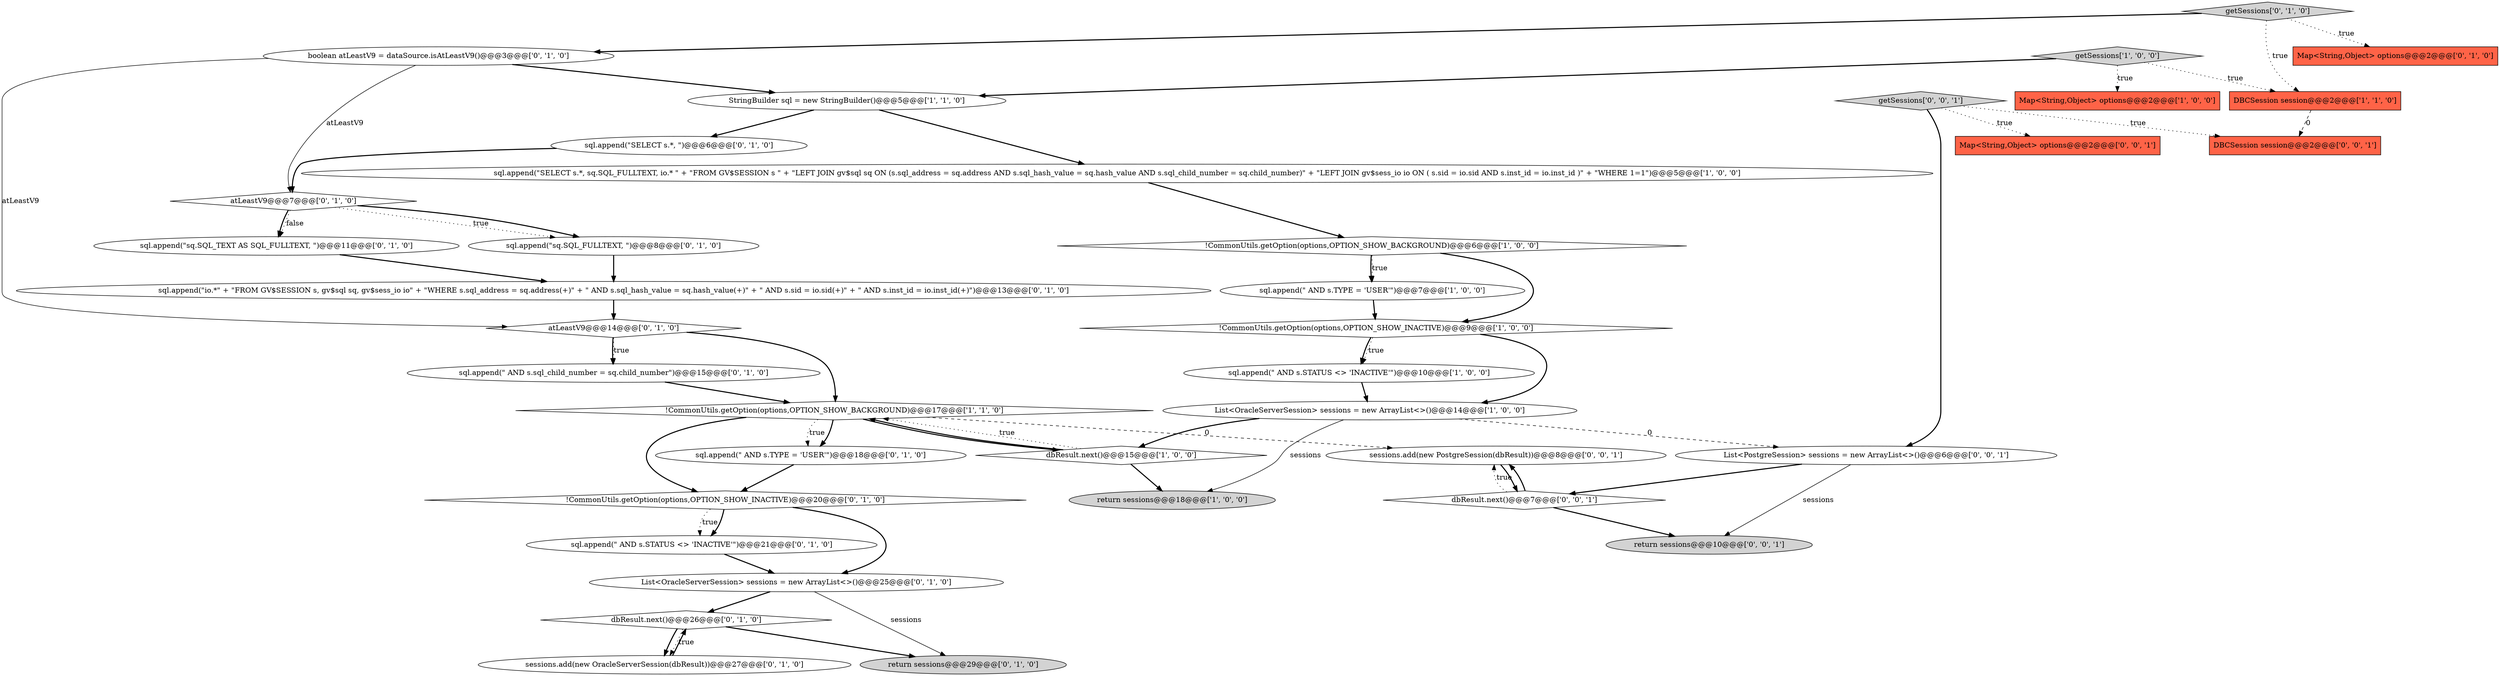 digraph {
26 [style = filled, label = "sql.append(\"sq.SQL_FULLTEXT, \")@@@8@@@['0', '1', '0']", fillcolor = white, shape = ellipse image = "AAA1AAABBB2BBB"];
4 [style = filled, label = "sql.append(\" AND s.TYPE = 'USER'\")@@@7@@@['1', '0', '0']", fillcolor = white, shape = ellipse image = "AAA0AAABBB1BBB"];
30 [style = filled, label = "getSessions['0', '0', '1']", fillcolor = lightgray, shape = diamond image = "AAA0AAABBB3BBB"];
12 [style = filled, label = "getSessions['1', '0', '0']", fillcolor = lightgray, shape = diamond image = "AAA0AAABBB1BBB"];
16 [style = filled, label = "Map<String,Object> options@@@2@@@['0', '1', '0']", fillcolor = tomato, shape = box image = "AAA0AAABBB2BBB"];
18 [style = filled, label = "sql.append(\"io.*\" + \"FROM GV$SESSION s, gv$sql sq, gv$sess_io io\" + \"WHERE s.sql_address = sq.address(+)\" + \" AND s.sql_hash_value = sq.hash_value(+)\" + \" AND s.sid = io.sid(+)\" + \" AND s.inst_id = io.inst_id(+)\")@@@13@@@['0', '1', '0']", fillcolor = white, shape = ellipse image = "AAA1AAABBB2BBB"];
1 [style = filled, label = "sql.append(\" AND s.STATUS <> 'INACTIVE'\")@@@10@@@['1', '0', '0']", fillcolor = white, shape = ellipse image = "AAA0AAABBB1BBB"];
36 [style = filled, label = "DBCSession session@@@2@@@['0', '0', '1']", fillcolor = tomato, shape = box image = "AAA0AAABBB3BBB"];
14 [style = filled, label = "sql.append(\"sq.SQL_TEXT AS SQL_FULLTEXT, \")@@@11@@@['0', '1', '0']", fillcolor = white, shape = ellipse image = "AAA1AAABBB2BBB"];
15 [style = filled, label = "sql.append(\" AND s.TYPE = 'USER'\")@@@18@@@['0', '1', '0']", fillcolor = white, shape = ellipse image = "AAA0AAABBB2BBB"];
11 [style = filled, label = "DBCSession session@@@2@@@['1', '1', '0']", fillcolor = tomato, shape = box image = "AAA0AAABBB1BBB"];
10 [style = filled, label = "sql.append(\"SELECT s.*, sq.SQL_FULLTEXT, io.* \" + \"FROM GV$SESSION s \" + \"LEFT JOIN gv$sql sq ON (s.sql_address = sq.address AND s.sql_hash_value = sq.hash_value AND s.sql_child_number = sq.child_number)\" + \"LEFT JOIN gv$sess_io io ON ( s.sid = io.sid AND s.inst_id = io.inst_id )\" + \"WHERE 1=1\")@@@5@@@['1', '0', '0']", fillcolor = white, shape = ellipse image = "AAA0AAABBB1BBB"];
28 [style = filled, label = "dbResult.next()@@@26@@@['0', '1', '0']", fillcolor = white, shape = diamond image = "AAA0AAABBB2BBB"];
5 [style = filled, label = "dbResult.next()@@@15@@@['1', '0', '0']", fillcolor = white, shape = diamond image = "AAA0AAABBB1BBB"];
21 [style = filled, label = "boolean atLeastV9 = dataSource.isAtLeastV9()@@@3@@@['0', '1', '0']", fillcolor = white, shape = ellipse image = "AAA1AAABBB2BBB"];
29 [style = filled, label = "sessions.add(new OracleServerSession(dbResult))@@@27@@@['0', '1', '0']", fillcolor = white, shape = ellipse image = "AAA0AAABBB2BBB"];
25 [style = filled, label = "!CommonUtils.getOption(options,OPTION_SHOW_INACTIVE)@@@20@@@['0', '1', '0']", fillcolor = white, shape = diamond image = "AAA0AAABBB2BBB"];
32 [style = filled, label = "sessions.add(new PostgreSession(dbResult))@@@8@@@['0', '0', '1']", fillcolor = white, shape = ellipse image = "AAA0AAABBB3BBB"];
9 [style = filled, label = "!CommonUtils.getOption(options,OPTION_SHOW_INACTIVE)@@@9@@@['1', '0', '0']", fillcolor = white, shape = diamond image = "AAA0AAABBB1BBB"];
2 [style = filled, label = "!CommonUtils.getOption(options,OPTION_SHOW_BACKGROUND)@@@6@@@['1', '0', '0']", fillcolor = white, shape = diamond image = "AAA0AAABBB1BBB"];
35 [style = filled, label = "Map<String,Object> options@@@2@@@['0', '0', '1']", fillcolor = tomato, shape = box image = "AAA0AAABBB3BBB"];
22 [style = filled, label = "sql.append(\"SELECT s.*, \")@@@6@@@['0', '1', '0']", fillcolor = white, shape = ellipse image = "AAA0AAABBB2BBB"];
27 [style = filled, label = "return sessions@@@29@@@['0', '1', '0']", fillcolor = lightgray, shape = ellipse image = "AAA0AAABBB2BBB"];
19 [style = filled, label = "getSessions['0', '1', '0']", fillcolor = lightgray, shape = diamond image = "AAA0AAABBB2BBB"];
6 [style = filled, label = "Map<String,Object> options@@@2@@@['1', '0', '0']", fillcolor = tomato, shape = box image = "AAA0AAABBB1BBB"];
23 [style = filled, label = "atLeastV9@@@7@@@['0', '1', '0']", fillcolor = white, shape = diamond image = "AAA1AAABBB2BBB"];
34 [style = filled, label = "dbResult.next()@@@7@@@['0', '0', '1']", fillcolor = white, shape = diamond image = "AAA0AAABBB3BBB"];
13 [style = filled, label = "sql.append(\" AND s.STATUS <> 'INACTIVE'\")@@@21@@@['0', '1', '0']", fillcolor = white, shape = ellipse image = "AAA0AAABBB2BBB"];
7 [style = filled, label = "return sessions@@@18@@@['1', '0', '0']", fillcolor = lightgray, shape = ellipse image = "AAA0AAABBB1BBB"];
8 [style = filled, label = "List<OracleServerSession> sessions = new ArrayList<>()@@@14@@@['1', '0', '0']", fillcolor = white, shape = ellipse image = "AAA0AAABBB1BBB"];
20 [style = filled, label = "sql.append(\" AND s.sql_child_number = sq.child_number\")@@@15@@@['0', '1', '0']", fillcolor = white, shape = ellipse image = "AAA1AAABBB2BBB"];
24 [style = filled, label = "List<OracleServerSession> sessions = new ArrayList<>()@@@25@@@['0', '1', '0']", fillcolor = white, shape = ellipse image = "AAA0AAABBB2BBB"];
0 [style = filled, label = "!CommonUtils.getOption(options,OPTION_SHOW_BACKGROUND)@@@17@@@['1', '1', '0']", fillcolor = white, shape = diamond image = "AAA0AAABBB1BBB"];
17 [style = filled, label = "atLeastV9@@@14@@@['0', '1', '0']", fillcolor = white, shape = diamond image = "AAA1AAABBB2BBB"];
31 [style = filled, label = "List<PostgreSession> sessions = new ArrayList<>()@@@6@@@['0', '0', '1']", fillcolor = white, shape = ellipse image = "AAA0AAABBB3BBB"];
33 [style = filled, label = "return sessions@@@10@@@['0', '0', '1']", fillcolor = lightgray, shape = ellipse image = "AAA0AAABBB3BBB"];
3 [style = filled, label = "StringBuilder sql = new StringBuilder()@@@5@@@['1', '1', '0']", fillcolor = white, shape = ellipse image = "AAA0AAABBB1BBB"];
5->0 [style = dotted, label="true"];
3->10 [style = bold, label=""];
21->3 [style = bold, label=""];
26->18 [style = bold, label=""];
2->4 [style = dotted, label="true"];
10->2 [style = bold, label=""];
2->4 [style = bold, label=""];
8->5 [style = bold, label=""];
21->17 [style = solid, label="atLeastV9"];
14->18 [style = bold, label=""];
23->14 [style = dotted, label="false"];
12->11 [style = dotted, label="true"];
25->24 [style = bold, label=""];
29->28 [style = bold, label=""];
1->8 [style = bold, label=""];
9->1 [style = dotted, label="true"];
0->32 [style = dashed, label="0"];
34->33 [style = bold, label=""];
11->36 [style = dashed, label="0"];
0->25 [style = bold, label=""];
21->23 [style = solid, label="atLeastV9"];
17->20 [style = bold, label=""];
13->24 [style = bold, label=""];
23->26 [style = dotted, label="true"];
30->35 [style = dotted, label="true"];
24->27 [style = solid, label="sessions"];
23->26 [style = bold, label=""];
30->31 [style = bold, label=""];
28->27 [style = bold, label=""];
19->21 [style = bold, label=""];
2->9 [style = bold, label=""];
19->16 [style = dotted, label="true"];
5->0 [style = bold, label=""];
0->15 [style = bold, label=""];
25->13 [style = dotted, label="true"];
19->11 [style = dotted, label="true"];
34->32 [style = dotted, label="true"];
17->20 [style = dotted, label="true"];
12->3 [style = bold, label=""];
4->9 [style = bold, label=""];
25->13 [style = bold, label=""];
0->15 [style = dotted, label="true"];
8->7 [style = solid, label="sessions"];
23->14 [style = bold, label=""];
8->31 [style = dashed, label="0"];
31->33 [style = solid, label="sessions"];
18->17 [style = bold, label=""];
32->34 [style = bold, label=""];
3->22 [style = bold, label=""];
22->23 [style = bold, label=""];
9->8 [style = bold, label=""];
0->5 [style = bold, label=""];
20->0 [style = bold, label=""];
15->25 [style = bold, label=""];
24->28 [style = bold, label=""];
17->0 [style = bold, label=""];
12->6 [style = dotted, label="true"];
9->1 [style = bold, label=""];
28->29 [style = dotted, label="true"];
31->34 [style = bold, label=""];
5->7 [style = bold, label=""];
28->29 [style = bold, label=""];
30->36 [style = dotted, label="true"];
34->32 [style = bold, label=""];
}
